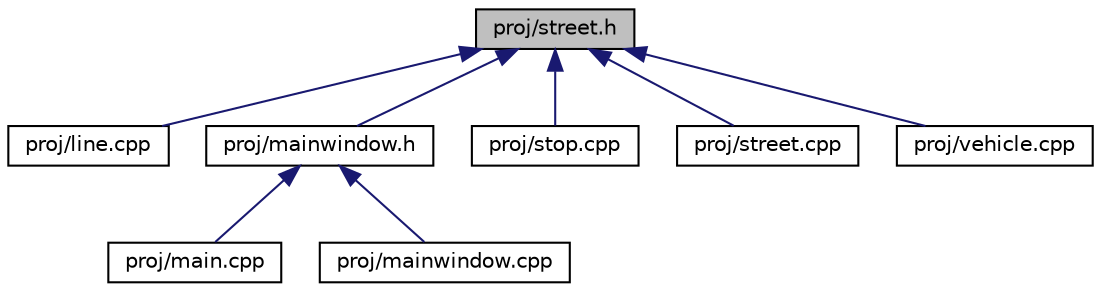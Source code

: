 digraph "proj/street.h"
{
  edge [fontname="Helvetica",fontsize="10",labelfontname="Helvetica",labelfontsize="10"];
  node [fontname="Helvetica",fontsize="10",shape=record];
  Node3 [label="proj/street.h",height=0.2,width=0.4,color="black", fillcolor="grey75", style="filled", fontcolor="black"];
  Node3 -> Node4 [dir="back",color="midnightblue",fontsize="10",style="solid",fontname="Helvetica"];
  Node4 [label="proj/line.cpp",height=0.2,width=0.4,color="black", fillcolor="white", style="filled",URL="$line_8cpp_source.html"];
  Node3 -> Node5 [dir="back",color="midnightblue",fontsize="10",style="solid",fontname="Helvetica"];
  Node5 [label="proj/mainwindow.h",height=0.2,width=0.4,color="black", fillcolor="white", style="filled",URL="$mainwindow_8h.html",tooltip="Tento soubor obsahuje třídu MainWindow. "];
  Node5 -> Node6 [dir="back",color="midnightblue",fontsize="10",style="solid",fontname="Helvetica"];
  Node6 [label="proj/main.cpp",height=0.2,width=0.4,color="black", fillcolor="white", style="filled",URL="$main_8cpp.html",tooltip="Tento soubor obsahuje funkci main. "];
  Node5 -> Node7 [dir="back",color="midnightblue",fontsize="10",style="solid",fontname="Helvetica"];
  Node7 [label="proj/mainwindow.cpp",height=0.2,width=0.4,color="black", fillcolor="white", style="filled",URL="$mainwindow_8cpp.html",tooltip="Souží k práci s vzhledem celého programu. "];
  Node3 -> Node8 [dir="back",color="midnightblue",fontsize="10",style="solid",fontname="Helvetica"];
  Node8 [label="proj/stop.cpp",height=0.2,width=0.4,color="black", fillcolor="white", style="filled",URL="$stop_8cpp.html",tooltip="Slouží k práci se zastávkami. "];
  Node3 -> Node9 [dir="back",color="midnightblue",fontsize="10",style="solid",fontname="Helvetica"];
  Node9 [label="proj/street.cpp",height=0.2,width=0.4,color="black", fillcolor="white", style="filled",URL="$street_8cpp.html",tooltip="Slouží k práci s ulicemi. "];
  Node3 -> Node10 [dir="back",color="midnightblue",fontsize="10",style="solid",fontname="Helvetica"];
  Node10 [label="proj/vehicle.cpp",height=0.2,width=0.4,color="black", fillcolor="white", style="filled",URL="$vehicle_8cpp.html",tooltip="Slouží k práci s vozidly, zajištuje jejich pohyb. "];
}
